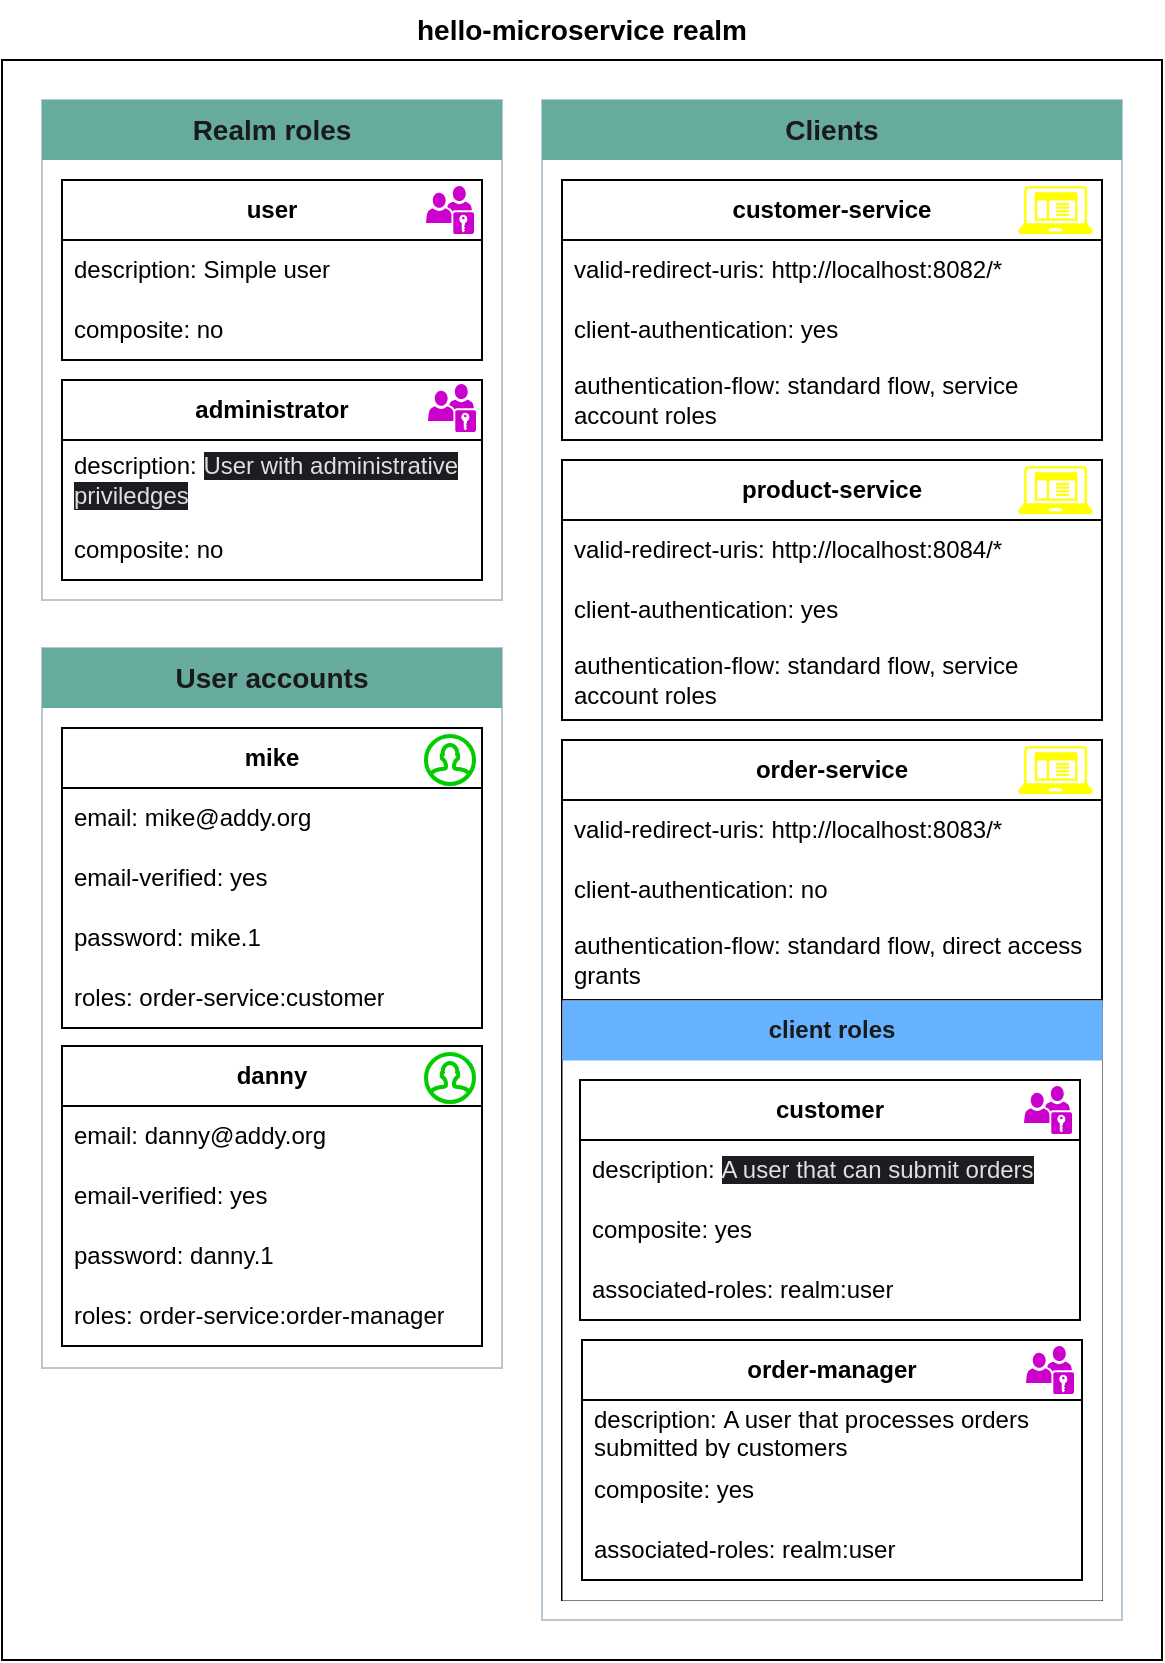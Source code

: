 <mxfile version="25.0.2">
  <diagram name="Page-1" id="ND3jjoAa3D5oEy8UcPlh">
    <mxGraphModel dx="1434" dy="836" grid="1" gridSize="10" guides="1" tooltips="1" connect="1" arrows="1" fold="1" page="1" pageScale="1" pageWidth="1169" pageHeight="827" math="0" shadow="0">
      <root>
        <mxCell id="0" />
        <mxCell id="1" parent="0" />
        <mxCell id="QwpCDfBvvFZVuFC0CCEM-1" value="" style="rounded=0;whiteSpace=wrap;html=1;" parent="1" vertex="1">
          <mxGeometry x="370" y="120" width="580" height="800" as="geometry" />
        </mxCell>
        <mxCell id="QwpCDfBvvFZVuFC0CCEM-2" value="" style="rounded=0;whiteSpace=wrap;html=1;strokeColor=#BAC8D3;" parent="1" vertex="1">
          <mxGeometry x="390" y="140" width="230" height="250" as="geometry" />
        </mxCell>
        <mxCell id="QwpCDfBvvFZVuFC0CCEM-3" value="" style="rounded=0;whiteSpace=wrap;html=1;strokeColor=#BAC8D3;" parent="1" vertex="1">
          <mxGeometry x="390" y="414" width="230" height="360" as="geometry" />
        </mxCell>
        <mxCell id="QwpCDfBvvFZVuFC0CCEM-4" value="" style="rounded=0;whiteSpace=wrap;html=1;strokeColor=#BAC8D3;" parent="1" vertex="1">
          <mxGeometry x="640" y="140" width="290" height="760" as="geometry" />
        </mxCell>
        <mxCell id="QwpCDfBvvFZVuFC0CCEM-5" value="Realm roles" style="text;html=1;align=center;verticalAlign=middle;whiteSpace=wrap;rounded=0;fontStyle=1;fontSize=14;fillColor=#67AB9F;fillStyle=solid;strokeColor=none;fontColor=#1a1a1a;" parent="1" vertex="1">
          <mxGeometry x="390" y="140" width="230" height="30" as="geometry" />
        </mxCell>
        <mxCell id="QwpCDfBvvFZVuFC0CCEM-7" value="Clients" style="text;html=1;align=center;verticalAlign=middle;whiteSpace=wrap;rounded=0;fontStyle=1;fontSize=14;fillColor=#67AB9F;fillStyle=solid;strokeColor=none;fontColor=#1a1a1a;" parent="1" vertex="1">
          <mxGeometry x="640" y="140" width="290" height="30" as="geometry" />
        </mxCell>
        <mxCell id="QwpCDfBvvFZVuFC0CCEM-8" value="User accounts" style="text;html=1;align=center;verticalAlign=middle;whiteSpace=wrap;rounded=0;fontStyle=1;fontSize=14;fillColor=#67AB9F;fillStyle=solid;strokeColor=none;fontColor=#1a1a1a;" parent="1" vertex="1">
          <mxGeometry x="390" y="414" width="230" height="30" as="geometry" />
        </mxCell>
        <mxCell id="QwpCDfBvvFZVuFC0CCEM-37" value="hello-microservice realm" style="text;html=1;align=center;verticalAlign=middle;whiteSpace=wrap;rounded=0;fontSize=14;fontStyle=1" parent="1" vertex="1">
          <mxGeometry x="370" y="90" width="580" height="30" as="geometry" />
        </mxCell>
        <mxCell id="QxlN5juH3B1pH_NlxzW2-2" value="" style="group" parent="1" vertex="1" connectable="0">
          <mxGeometry x="400" y="180" width="210" height="90" as="geometry" />
        </mxCell>
        <mxCell id="QwpCDfBvvFZVuFC0CCEM-12" value="&lt;b&gt;user&lt;/b&gt;" style="swimlane;fontStyle=0;childLayout=stackLayout;horizontal=1;startSize=30;horizontalStack=0;resizeParent=1;resizeParentMax=0;resizeLast=0;collapsible=1;marginBottom=0;whiteSpace=wrap;html=1;" parent="QxlN5juH3B1pH_NlxzW2-2" vertex="1">
          <mxGeometry width="210" height="90" as="geometry" />
        </mxCell>
        <mxCell id="QwpCDfBvvFZVuFC0CCEM-14" value="description: Simple user" style="text;strokeColor=none;fillColor=none;align=left;verticalAlign=middle;spacingLeft=4;spacingRight=4;overflow=hidden;points=[[0,0.5],[1,0.5]];portConstraint=eastwest;rotatable=0;whiteSpace=wrap;html=1;" parent="QwpCDfBvvFZVuFC0CCEM-12" vertex="1">
          <mxGeometry y="30" width="210" height="30" as="geometry" />
        </mxCell>
        <mxCell id="QwpCDfBvvFZVuFC0CCEM-15" value="composite: no" style="text;strokeColor=none;fillColor=none;align=left;verticalAlign=middle;spacingLeft=4;spacingRight=4;overflow=hidden;points=[[0,0.5],[1,0.5]];portConstraint=eastwest;rotatable=0;whiteSpace=wrap;html=1;" parent="QwpCDfBvvFZVuFC0CCEM-12" vertex="1">
          <mxGeometry y="60" width="210" height="30" as="geometry" />
        </mxCell>
        <mxCell id="QxlN5juH3B1pH_NlxzW2-1" value="" style="sketch=0;pointerEvents=1;shadow=0;dashed=0;html=1;strokeColor=none;fillColor=#CC00CC;labelPosition=center;verticalLabelPosition=bottom;verticalAlign=top;outlineConnect=0;align=center;shape=mxgraph.office.users.role_group;" parent="QxlN5juH3B1pH_NlxzW2-2" vertex="1">
          <mxGeometry x="182" y="3" width="24" height="24" as="geometry" />
        </mxCell>
        <mxCell id="QxlN5juH3B1pH_NlxzW2-6" value="" style="group" parent="1" vertex="1" connectable="0">
          <mxGeometry x="400" y="280" width="210" height="100" as="geometry" />
        </mxCell>
        <mxCell id="QwpCDfBvvFZVuFC0CCEM-16" value="&lt;b&gt;administrator&lt;/b&gt;" style="swimlane;fontStyle=0;childLayout=stackLayout;horizontal=1;startSize=30;horizontalStack=0;resizeParent=1;resizeParentMax=0;resizeLast=0;collapsible=1;marginBottom=0;whiteSpace=wrap;html=1;" parent="QxlN5juH3B1pH_NlxzW2-6" vertex="1">
          <mxGeometry width="210" height="100" as="geometry" />
        </mxCell>
        <mxCell id="QwpCDfBvvFZVuFC0CCEM-18" value="description:&amp;nbsp;&lt;span style=&quot;color: rgb(224, 224, 224); font-family: RedHatText, helvetica, arial, sans-serif; background-color: rgb(27, 29, 33);&quot;&gt;&lt;font&gt;User with administrative priviledges&lt;/font&gt;&lt;/span&gt;" style="text;strokeColor=none;fillColor=none;align=left;verticalAlign=middle;spacingLeft=4;spacingRight=4;overflow=hidden;points=[[0,0.5],[1,0.5]];portConstraint=eastwest;rotatable=0;whiteSpace=wrap;html=1;" parent="QwpCDfBvvFZVuFC0CCEM-16" vertex="1">
          <mxGeometry y="30" width="210" height="40" as="geometry" />
        </mxCell>
        <mxCell id="QwpCDfBvvFZVuFC0CCEM-19" value="composite: no" style="text;strokeColor=none;fillColor=none;align=left;verticalAlign=middle;spacingLeft=4;spacingRight=4;overflow=hidden;points=[[0,0.5],[1,0.5]];portConstraint=eastwest;rotatable=0;whiteSpace=wrap;html=1;" parent="QwpCDfBvvFZVuFC0CCEM-16" vertex="1">
          <mxGeometry y="70" width="210" height="30" as="geometry" />
        </mxCell>
        <mxCell id="QxlN5juH3B1pH_NlxzW2-3" value="" style="sketch=0;pointerEvents=1;shadow=0;dashed=0;html=1;strokeColor=none;fillColor=#CC00CC;labelPosition=center;verticalLabelPosition=bottom;verticalAlign=top;outlineConnect=0;align=center;shape=mxgraph.office.users.role_group;" parent="QxlN5juH3B1pH_NlxzW2-6" vertex="1">
          <mxGeometry x="183" y="2" width="24" height="24" as="geometry" />
        </mxCell>
        <mxCell id="QxlN5juH3B1pH_NlxzW2-9" value="" style="group" parent="1" vertex="1" connectable="0">
          <mxGeometry x="400" y="454" width="210" height="150" as="geometry" />
        </mxCell>
        <mxCell id="QwpCDfBvvFZVuFC0CCEM-20" value="&lt;b&gt;mike&lt;/b&gt;" style="swimlane;fontStyle=0;childLayout=stackLayout;horizontal=1;startSize=30;horizontalStack=0;resizeParent=1;resizeParentMax=0;resizeLast=0;collapsible=1;marginBottom=0;whiteSpace=wrap;html=1;" parent="QxlN5juH3B1pH_NlxzW2-9" vertex="1">
          <mxGeometry width="210" height="150" as="geometry" />
        </mxCell>
        <mxCell id="QwpCDfBvvFZVuFC0CCEM-21" value="email: mike@addy.org" style="text;strokeColor=none;fillColor=none;align=left;verticalAlign=middle;spacingLeft=4;spacingRight=4;overflow=hidden;points=[[0,0.5],[1,0.5]];portConstraint=eastwest;rotatable=0;whiteSpace=wrap;html=1;" parent="QwpCDfBvvFZVuFC0CCEM-20" vertex="1">
          <mxGeometry y="30" width="210" height="30" as="geometry" />
        </mxCell>
        <mxCell id="QwpCDfBvvFZVuFC0CCEM-23" value="email-verified: yes" style="text;strokeColor=none;fillColor=none;align=left;verticalAlign=middle;spacingLeft=4;spacingRight=4;overflow=hidden;points=[[0,0.5],[1,0.5]];portConstraint=eastwest;rotatable=0;whiteSpace=wrap;html=1;" parent="QwpCDfBvvFZVuFC0CCEM-20" vertex="1">
          <mxGeometry y="60" width="210" height="30" as="geometry" />
        </mxCell>
        <mxCell id="QwpCDfBvvFZVuFC0CCEM-24" value="password: mike.1" style="text;strokeColor=none;fillColor=none;align=left;verticalAlign=middle;spacingLeft=4;spacingRight=4;overflow=hidden;points=[[0,0.5],[1,0.5]];portConstraint=eastwest;rotatable=0;whiteSpace=wrap;html=1;" parent="QwpCDfBvvFZVuFC0CCEM-20" vertex="1">
          <mxGeometry y="90" width="210" height="30" as="geometry" />
        </mxCell>
        <mxCell id="QwpCDfBvvFZVuFC0CCEM-22" value="roles: order-service:customer" style="text;strokeColor=none;fillColor=none;align=left;verticalAlign=middle;spacingLeft=4;spacingRight=4;overflow=hidden;points=[[0,0.5],[1,0.5]];portConstraint=eastwest;rotatable=0;whiteSpace=wrap;html=1;" parent="QwpCDfBvvFZVuFC0CCEM-20" vertex="1">
          <mxGeometry y="120" width="210" height="30" as="geometry" />
        </mxCell>
        <mxCell id="QxlN5juH3B1pH_NlxzW2-7" value="" style="html=1;verticalLabelPosition=bottom;align=center;labelBackgroundColor=#ffffff;verticalAlign=top;strokeWidth=2;strokeColor=#00CC00;shadow=0;dashed=0;shape=mxgraph.ios7.icons.user;" parent="QxlN5juH3B1pH_NlxzW2-9" vertex="1">
          <mxGeometry x="182" y="4" width="24" height="24" as="geometry" />
        </mxCell>
        <mxCell id="QxlN5juH3B1pH_NlxzW2-10" value="" style="group" parent="1" vertex="1" connectable="0">
          <mxGeometry x="400" y="613" width="210" height="150" as="geometry" />
        </mxCell>
        <mxCell id="QwpCDfBvvFZVuFC0CCEM-25" value="&lt;b&gt;danny&lt;/b&gt;" style="swimlane;fontStyle=0;childLayout=stackLayout;horizontal=1;startSize=30;horizontalStack=0;resizeParent=1;resizeParentMax=0;resizeLast=0;collapsible=1;marginBottom=0;whiteSpace=wrap;html=1;" parent="QxlN5juH3B1pH_NlxzW2-10" vertex="1">
          <mxGeometry width="210" height="150" as="geometry" />
        </mxCell>
        <mxCell id="QwpCDfBvvFZVuFC0CCEM-26" value="email:&amp;nbsp;&lt;span style=&quot;text-align: center;&quot;&gt;danny&lt;/span&gt;@addy.org" style="text;strokeColor=none;fillColor=none;align=left;verticalAlign=middle;spacingLeft=4;spacingRight=4;overflow=hidden;points=[[0,0.5],[1,0.5]];portConstraint=eastwest;rotatable=0;whiteSpace=wrap;html=1;" parent="QwpCDfBvvFZVuFC0CCEM-25" vertex="1">
          <mxGeometry y="30" width="210" height="30" as="geometry" />
        </mxCell>
        <mxCell id="QwpCDfBvvFZVuFC0CCEM-27" value="email-verified: yes" style="text;strokeColor=none;fillColor=none;align=left;verticalAlign=middle;spacingLeft=4;spacingRight=4;overflow=hidden;points=[[0,0.5],[1,0.5]];portConstraint=eastwest;rotatable=0;whiteSpace=wrap;html=1;" parent="QwpCDfBvvFZVuFC0CCEM-25" vertex="1">
          <mxGeometry y="60" width="210" height="30" as="geometry" />
        </mxCell>
        <mxCell id="QwpCDfBvvFZVuFC0CCEM-28" value="password:&amp;nbsp;&lt;span style=&quot;text-align: center;&quot;&gt;danny&lt;/span&gt;.1" style="text;strokeColor=none;fillColor=none;align=left;verticalAlign=middle;spacingLeft=4;spacingRight=4;overflow=hidden;points=[[0,0.5],[1,0.5]];portConstraint=eastwest;rotatable=0;whiteSpace=wrap;html=1;" parent="QwpCDfBvvFZVuFC0CCEM-25" vertex="1">
          <mxGeometry y="90" width="210" height="30" as="geometry" />
        </mxCell>
        <mxCell id="QwpCDfBvvFZVuFC0CCEM-29" value="roles: order-service:order-manager" style="text;strokeColor=none;fillColor=none;align=left;verticalAlign=middle;spacingLeft=4;spacingRight=4;overflow=hidden;points=[[0,0.5],[1,0.5]];portConstraint=eastwest;rotatable=0;whiteSpace=wrap;html=1;" parent="QwpCDfBvvFZVuFC0CCEM-25" vertex="1">
          <mxGeometry y="120" width="210" height="30" as="geometry" />
        </mxCell>
        <mxCell id="QxlN5juH3B1pH_NlxzW2-8" value="" style="html=1;verticalLabelPosition=bottom;align=center;labelBackgroundColor=#ffffff;verticalAlign=top;strokeWidth=2;strokeColor=#00CC00;shadow=0;dashed=0;shape=mxgraph.ios7.icons.user;" parent="QxlN5juH3B1pH_NlxzW2-10" vertex="1">
          <mxGeometry x="182" y="4" width="24" height="24" as="geometry" />
        </mxCell>
        <mxCell id="QxlN5juH3B1pH_NlxzW2-14" value="" style="group" parent="1" vertex="1" connectable="0">
          <mxGeometry x="650" y="460" width="270" height="430" as="geometry" />
        </mxCell>
        <mxCell id="QwpCDfBvvFZVuFC0CCEM-43" value="&lt;b&gt;order-service&lt;/b&gt;" style="swimlane;fontStyle=0;childLayout=stackLayout;horizontal=1;startSize=30;horizontalStack=0;resizeParent=1;resizeParentMax=0;resizeLast=0;collapsible=1;marginBottom=0;whiteSpace=wrap;html=1;" parent="QxlN5juH3B1pH_NlxzW2-14" vertex="1">
          <mxGeometry width="270" height="430" as="geometry" />
        </mxCell>
        <mxCell id="QwpCDfBvvFZVuFC0CCEM-44" value="valid-redirect-uris:&amp;nbsp;http://localhost:8083/*" style="text;strokeColor=none;fillColor=none;align=left;verticalAlign=middle;spacingLeft=4;spacingRight=4;overflow=hidden;points=[[0,0.5],[1,0.5]];portConstraint=eastwest;rotatable=0;whiteSpace=wrap;html=1;" parent="QwpCDfBvvFZVuFC0CCEM-43" vertex="1">
          <mxGeometry y="30" width="270" height="30" as="geometry" />
        </mxCell>
        <mxCell id="QwpCDfBvvFZVuFC0CCEM-45" value="client-authentication: no" style="text;strokeColor=none;fillColor=none;align=left;verticalAlign=middle;spacingLeft=4;spacingRight=4;overflow=hidden;points=[[0,0.5],[1,0.5]];portConstraint=eastwest;rotatable=0;whiteSpace=wrap;html=1;" parent="QwpCDfBvvFZVuFC0CCEM-43" vertex="1">
          <mxGeometry y="60" width="270" height="30" as="geometry" />
        </mxCell>
        <mxCell id="QwpCDfBvvFZVuFC0CCEM-46" value="authentication-flow: standard flow, direct access grants" style="text;strokeColor=none;fillColor=none;align=left;verticalAlign=middle;spacingLeft=4;spacingRight=4;overflow=hidden;points=[[0,0.5],[1,0.5]];portConstraint=eastwest;rotatable=0;whiteSpace=wrap;html=1;" parent="QwpCDfBvvFZVuFC0CCEM-43" vertex="1">
          <mxGeometry y="90" width="270" height="40" as="geometry" />
        </mxCell>
        <mxCell id="QxlN5juH3B1pH_NlxzW2-19" value="" style="group;strokeWidth=1;strokeColor=default;" parent="QwpCDfBvvFZVuFC0CCEM-43" vertex="1" connectable="0">
          <mxGeometry y="130" width="270" height="300" as="geometry" />
        </mxCell>
        <mxCell id="QwpCDfBvvFZVuFC0CCEM-47" value="" style="rounded=0;whiteSpace=wrap;html=1;strokeColor=none;strokeWidth=0;" parent="QxlN5juH3B1pH_NlxzW2-19" vertex="1">
          <mxGeometry width="270" height="300" as="geometry" />
        </mxCell>
        <mxCell id="QwpCDfBvvFZVuFC0CCEM-48" value="client roles" style="text;html=1;align=center;verticalAlign=middle;whiteSpace=wrap;rounded=0;fontStyle=1;strokeColor=none;fillColor=#66B2FF;strokeWidth=0;fontColor=#1A1A1A;" parent="QxlN5juH3B1pH_NlxzW2-19" vertex="1">
          <mxGeometry width="270" height="30" as="geometry" />
        </mxCell>
        <mxCell id="QxlN5juH3B1pH_NlxzW2-17" value="" style="group" parent="QxlN5juH3B1pH_NlxzW2-19" vertex="1" connectable="0">
          <mxGeometry x="9" y="40" width="250" height="120" as="geometry" />
        </mxCell>
        <mxCell id="QwpCDfBvvFZVuFC0CCEM-49" value="&lt;b&gt;customer&lt;/b&gt;" style="swimlane;fontStyle=0;childLayout=stackLayout;horizontal=1;startSize=30;horizontalStack=0;resizeParent=1;resizeParentMax=0;resizeLast=0;collapsible=1;marginBottom=0;whiteSpace=wrap;html=1;" parent="QxlN5juH3B1pH_NlxzW2-17" vertex="1">
          <mxGeometry width="250" height="120" as="geometry" />
        </mxCell>
        <mxCell id="QwpCDfBvvFZVuFC0CCEM-50" value="description:&lt;font&gt;&amp;nbsp;&lt;span style=&quot;color: rgb(224, 224, 224); font-family: RedHatText, helvetica, arial, sans-serif; text-wrap: nowrap; background-color: rgb(27, 29, 33);&quot;&gt;A user that can submit orders&lt;/span&gt;&lt;/font&gt;" style="text;strokeColor=none;fillColor=none;align=left;verticalAlign=middle;spacingLeft=4;spacingRight=4;overflow=hidden;points=[[0,0.5],[1,0.5]];portConstraint=eastwest;rotatable=0;whiteSpace=wrap;html=1;" parent="QwpCDfBvvFZVuFC0CCEM-49" vertex="1">
          <mxGeometry y="30" width="250" height="30" as="geometry" />
        </mxCell>
        <mxCell id="QwpCDfBvvFZVuFC0CCEM-51" value="composite: yes" style="text;strokeColor=none;fillColor=none;align=left;verticalAlign=middle;spacingLeft=4;spacingRight=4;overflow=hidden;points=[[0,0.5],[1,0.5]];portConstraint=eastwest;rotatable=0;whiteSpace=wrap;html=1;" parent="QwpCDfBvvFZVuFC0CCEM-49" vertex="1">
          <mxGeometry y="60" width="250" height="30" as="geometry" />
        </mxCell>
        <mxCell id="QwpCDfBvvFZVuFC0CCEM-52" value="associated-roles: realm:user" style="text;strokeColor=none;fillColor=none;align=left;verticalAlign=middle;spacingLeft=4;spacingRight=4;overflow=hidden;points=[[0,0.5],[1,0.5]];portConstraint=eastwest;rotatable=0;whiteSpace=wrap;html=1;" parent="QwpCDfBvvFZVuFC0CCEM-49" vertex="1">
          <mxGeometry y="90" width="250" height="30" as="geometry" />
        </mxCell>
        <mxCell id="QxlN5juH3B1pH_NlxzW2-4" value="" style="sketch=0;pointerEvents=1;shadow=0;dashed=0;html=1;strokeColor=none;fillColor=#CC00CC;labelPosition=center;verticalLabelPosition=bottom;verticalAlign=top;outlineConnect=0;align=center;shape=mxgraph.office.users.role_group;" parent="QxlN5juH3B1pH_NlxzW2-17" vertex="1">
          <mxGeometry x="222" y="3" width="24" height="24" as="geometry" />
        </mxCell>
        <mxCell id="QxlN5juH3B1pH_NlxzW2-18" value="" style="group" parent="QxlN5juH3B1pH_NlxzW2-19" vertex="1" connectable="0">
          <mxGeometry x="10" y="170" width="250" height="120" as="geometry" />
        </mxCell>
        <mxCell id="QwpCDfBvvFZVuFC0CCEM-53" value="&lt;b&gt;order-manager&lt;/b&gt;" style="swimlane;fontStyle=0;childLayout=stackLayout;horizontal=1;startSize=30;horizontalStack=0;resizeParent=1;resizeParentMax=0;resizeLast=0;collapsible=1;marginBottom=0;whiteSpace=wrap;html=1;" parent="QxlN5juH3B1pH_NlxzW2-18" vertex="1">
          <mxGeometry width="250" height="120" as="geometry" />
        </mxCell>
        <mxCell id="QwpCDfBvvFZVuFC0CCEM-54" value="description:&lt;font&gt;&amp;nbsp;A user that processes orders submitted by customers&lt;/font&gt;" style="text;strokeColor=none;fillColor=none;align=left;verticalAlign=middle;spacingLeft=4;spacingRight=4;overflow=hidden;points=[[0,0.5],[1,0.5]];portConstraint=eastwest;rotatable=0;whiteSpace=wrap;html=1;" parent="QwpCDfBvvFZVuFC0CCEM-53" vertex="1">
          <mxGeometry y="30" width="250" height="30" as="geometry" />
        </mxCell>
        <mxCell id="QwpCDfBvvFZVuFC0CCEM-55" value="composite: yes" style="text;strokeColor=none;fillColor=none;align=left;verticalAlign=middle;spacingLeft=4;spacingRight=4;overflow=hidden;points=[[0,0.5],[1,0.5]];portConstraint=eastwest;rotatable=0;whiteSpace=wrap;html=1;" parent="QwpCDfBvvFZVuFC0CCEM-53" vertex="1">
          <mxGeometry y="60" width="250" height="30" as="geometry" />
        </mxCell>
        <mxCell id="QwpCDfBvvFZVuFC0CCEM-56" value="associated-roles: realm:user" style="text;strokeColor=none;fillColor=none;align=left;verticalAlign=middle;spacingLeft=4;spacingRight=4;overflow=hidden;points=[[0,0.5],[1,0.5]];portConstraint=eastwest;rotatable=0;whiteSpace=wrap;html=1;" parent="QwpCDfBvvFZVuFC0CCEM-53" vertex="1">
          <mxGeometry y="90" width="250" height="30" as="geometry" />
        </mxCell>
        <mxCell id="QxlN5juH3B1pH_NlxzW2-5" value="" style="sketch=0;pointerEvents=1;shadow=0;dashed=0;html=1;strokeColor=none;fillColor=#CC00CC;labelPosition=center;verticalLabelPosition=bottom;verticalAlign=top;outlineConnect=0;align=center;shape=mxgraph.office.users.role_group;" parent="QxlN5juH3B1pH_NlxzW2-18" vertex="1">
          <mxGeometry x="222" y="3" width="24" height="24" as="geometry" />
        </mxCell>
        <mxCell id="QxlN5juH3B1pH_NlxzW2-13" value="" style="sketch=0;aspect=fixed;pointerEvents=1;shadow=0;dashed=0;html=1;strokeColor=none;labelPosition=center;verticalLabelPosition=bottom;verticalAlign=top;align=center;fillColor=#ffff00;shape=mxgraph.mscae.enterprise.client_application" parent="QxlN5juH3B1pH_NlxzW2-14" vertex="1">
          <mxGeometry x="228" y="3" width="37.5" height="24" as="geometry" />
        </mxCell>
        <mxCell id="QxlN5juH3B1pH_NlxzW2-15" value="" style="group" parent="1" vertex="1" connectable="0">
          <mxGeometry x="650" y="320" width="270" height="130" as="geometry" />
        </mxCell>
        <mxCell id="QwpCDfBvvFZVuFC0CCEM-39" value="&lt;b&gt;product-service&lt;/b&gt;" style="swimlane;fontStyle=0;childLayout=stackLayout;horizontal=1;startSize=30;horizontalStack=0;resizeParent=1;resizeParentMax=0;resizeLast=0;collapsible=1;marginBottom=0;whiteSpace=wrap;html=1;" parent="QxlN5juH3B1pH_NlxzW2-15" vertex="1">
          <mxGeometry width="270" height="130" as="geometry" />
        </mxCell>
        <mxCell id="QwpCDfBvvFZVuFC0CCEM-40" value="valid-redirect-uris:&amp;nbsp;http://localhost:8084/*" style="text;strokeColor=none;fillColor=none;align=left;verticalAlign=middle;spacingLeft=4;spacingRight=4;overflow=hidden;points=[[0,0.5],[1,0.5]];portConstraint=eastwest;rotatable=0;whiteSpace=wrap;html=1;" parent="QwpCDfBvvFZVuFC0CCEM-39" vertex="1">
          <mxGeometry y="30" width="270" height="30" as="geometry" />
        </mxCell>
        <mxCell id="QwpCDfBvvFZVuFC0CCEM-41" value="client-authentication: yes" style="text;strokeColor=none;fillColor=none;align=left;verticalAlign=middle;spacingLeft=4;spacingRight=4;overflow=hidden;points=[[0,0.5],[1,0.5]];portConstraint=eastwest;rotatable=0;whiteSpace=wrap;html=1;" parent="QwpCDfBvvFZVuFC0CCEM-39" vertex="1">
          <mxGeometry y="60" width="270" height="30" as="geometry" />
        </mxCell>
        <mxCell id="QwpCDfBvvFZVuFC0CCEM-42" value="authentication-flow: standard flow, service account roles" style="text;strokeColor=none;fillColor=none;align=left;verticalAlign=middle;spacingLeft=4;spacingRight=4;overflow=hidden;points=[[0,0.5],[1,0.5]];portConstraint=eastwest;rotatable=0;whiteSpace=wrap;html=1;" parent="QwpCDfBvvFZVuFC0CCEM-39" vertex="1">
          <mxGeometry y="90" width="270" height="40" as="geometry" />
        </mxCell>
        <mxCell id="QxlN5juH3B1pH_NlxzW2-12" value="" style="sketch=0;aspect=fixed;pointerEvents=1;shadow=0;dashed=0;html=1;strokeColor=none;labelPosition=center;verticalLabelPosition=bottom;verticalAlign=top;align=center;fillColor=#FFFF00;shape=mxgraph.mscae.enterprise.client_application" parent="QxlN5juH3B1pH_NlxzW2-15" vertex="1">
          <mxGeometry x="228" y="3" width="37.5" height="24" as="geometry" />
        </mxCell>
        <mxCell id="QxlN5juH3B1pH_NlxzW2-16" value="" style="group" parent="1" vertex="1" connectable="0">
          <mxGeometry x="650" y="180" width="270" height="130" as="geometry" />
        </mxCell>
        <mxCell id="QwpCDfBvvFZVuFC0CCEM-34" value="&lt;b&gt;customer-service&lt;/b&gt;" style="swimlane;fontStyle=0;childLayout=stackLayout;horizontal=1;startSize=30;horizontalStack=0;resizeParent=1;resizeParentMax=0;resizeLast=0;collapsible=1;marginBottom=0;whiteSpace=wrap;html=1;" parent="QxlN5juH3B1pH_NlxzW2-16" vertex="1">
          <mxGeometry width="270" height="130" as="geometry" />
        </mxCell>
        <mxCell id="QwpCDfBvvFZVuFC0CCEM-35" value="valid-redirect-uris:&amp;nbsp;http://localhost:8082/*" style="text;strokeColor=none;fillColor=none;align=left;verticalAlign=middle;spacingLeft=4;spacingRight=4;overflow=hidden;points=[[0,0.5],[1,0.5]];portConstraint=eastwest;rotatable=0;whiteSpace=wrap;html=1;" parent="QwpCDfBvvFZVuFC0CCEM-34" vertex="1">
          <mxGeometry y="30" width="270" height="30" as="geometry" />
        </mxCell>
        <mxCell id="QwpCDfBvvFZVuFC0CCEM-36" value="client-authentication: yes" style="text;strokeColor=none;fillColor=none;align=left;verticalAlign=middle;spacingLeft=4;spacingRight=4;overflow=hidden;points=[[0,0.5],[1,0.5]];portConstraint=eastwest;rotatable=0;whiteSpace=wrap;html=1;" parent="QwpCDfBvvFZVuFC0CCEM-34" vertex="1">
          <mxGeometry y="60" width="270" height="30" as="geometry" />
        </mxCell>
        <mxCell id="QwpCDfBvvFZVuFC0CCEM-38" value="authentication-flow: standard flow, service account roles" style="text;strokeColor=none;fillColor=none;align=left;verticalAlign=middle;spacingLeft=4;spacingRight=4;overflow=hidden;points=[[0,0.5],[1,0.5]];portConstraint=eastwest;rotatable=0;whiteSpace=wrap;html=1;" parent="QwpCDfBvvFZVuFC0CCEM-34" vertex="1">
          <mxGeometry y="90" width="270" height="40" as="geometry" />
        </mxCell>
        <mxCell id="QxlN5juH3B1pH_NlxzW2-11" value="" style="sketch=0;aspect=fixed;pointerEvents=1;shadow=0;dashed=0;html=1;strokeColor=none;labelPosition=center;verticalLabelPosition=bottom;verticalAlign=top;align=center;fillColor=#FFFF00;shape=mxgraph.mscae.enterprise.client_application" parent="QxlN5juH3B1pH_NlxzW2-16" vertex="1">
          <mxGeometry x="228" y="3" width="37.5" height="24" as="geometry" />
        </mxCell>
      </root>
    </mxGraphModel>
  </diagram>
</mxfile>
